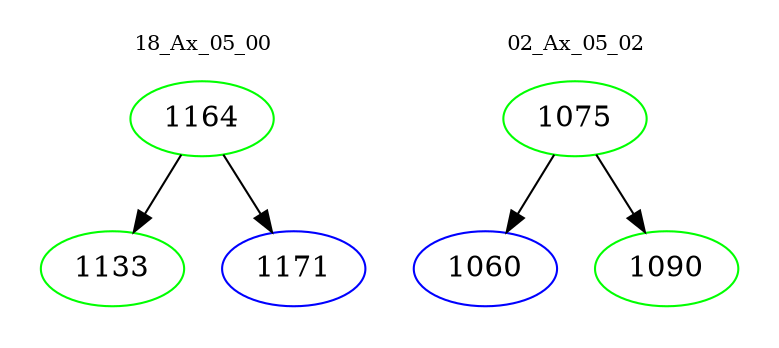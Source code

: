 digraph{
subgraph cluster_0 {
color = white
label = "18_Ax_05_00";
fontsize=10;
T0_1164 [label="1164", color="green"]
T0_1164 -> T0_1133 [color="black"]
T0_1133 [label="1133", color="green"]
T0_1164 -> T0_1171 [color="black"]
T0_1171 [label="1171", color="blue"]
}
subgraph cluster_1 {
color = white
label = "02_Ax_05_02";
fontsize=10;
T1_1075 [label="1075", color="green"]
T1_1075 -> T1_1060 [color="black"]
T1_1060 [label="1060", color="blue"]
T1_1075 -> T1_1090 [color="black"]
T1_1090 [label="1090", color="green"]
}
}

